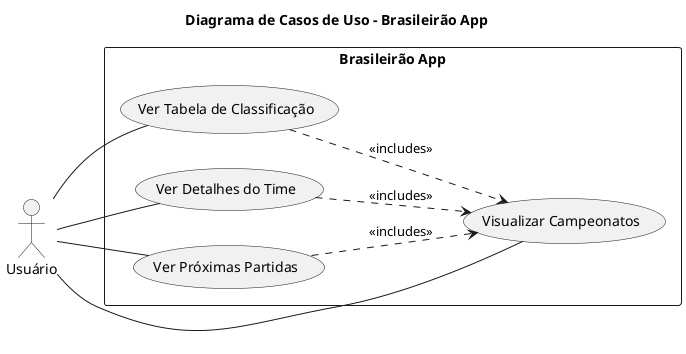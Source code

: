 @startuml
' Titulo
title Diagrama de Casos de Uso - Brasileirão App

' Ator
left to right direction
actor "Usuário" as user

' Casos de Uso
rectangle "Brasileirão App" {
  usecase "Visualizar Campeonatos" as UC1
  usecase "Ver Tabela de Classificação" as UC2
  usecase "Ver Detalhes do Time" as UC3
  usecase "Ver Próximas Partidas" as UC4
}

' Relacionamentos
user -- UC1
user -- UC2
user -- UC3
user -- UC4

UC2 ..> UC1 : <<includes>>
UC3 ..> UC1 : <<includes>>
UC4 ..> UC1 : <<includes>>

@enduml
